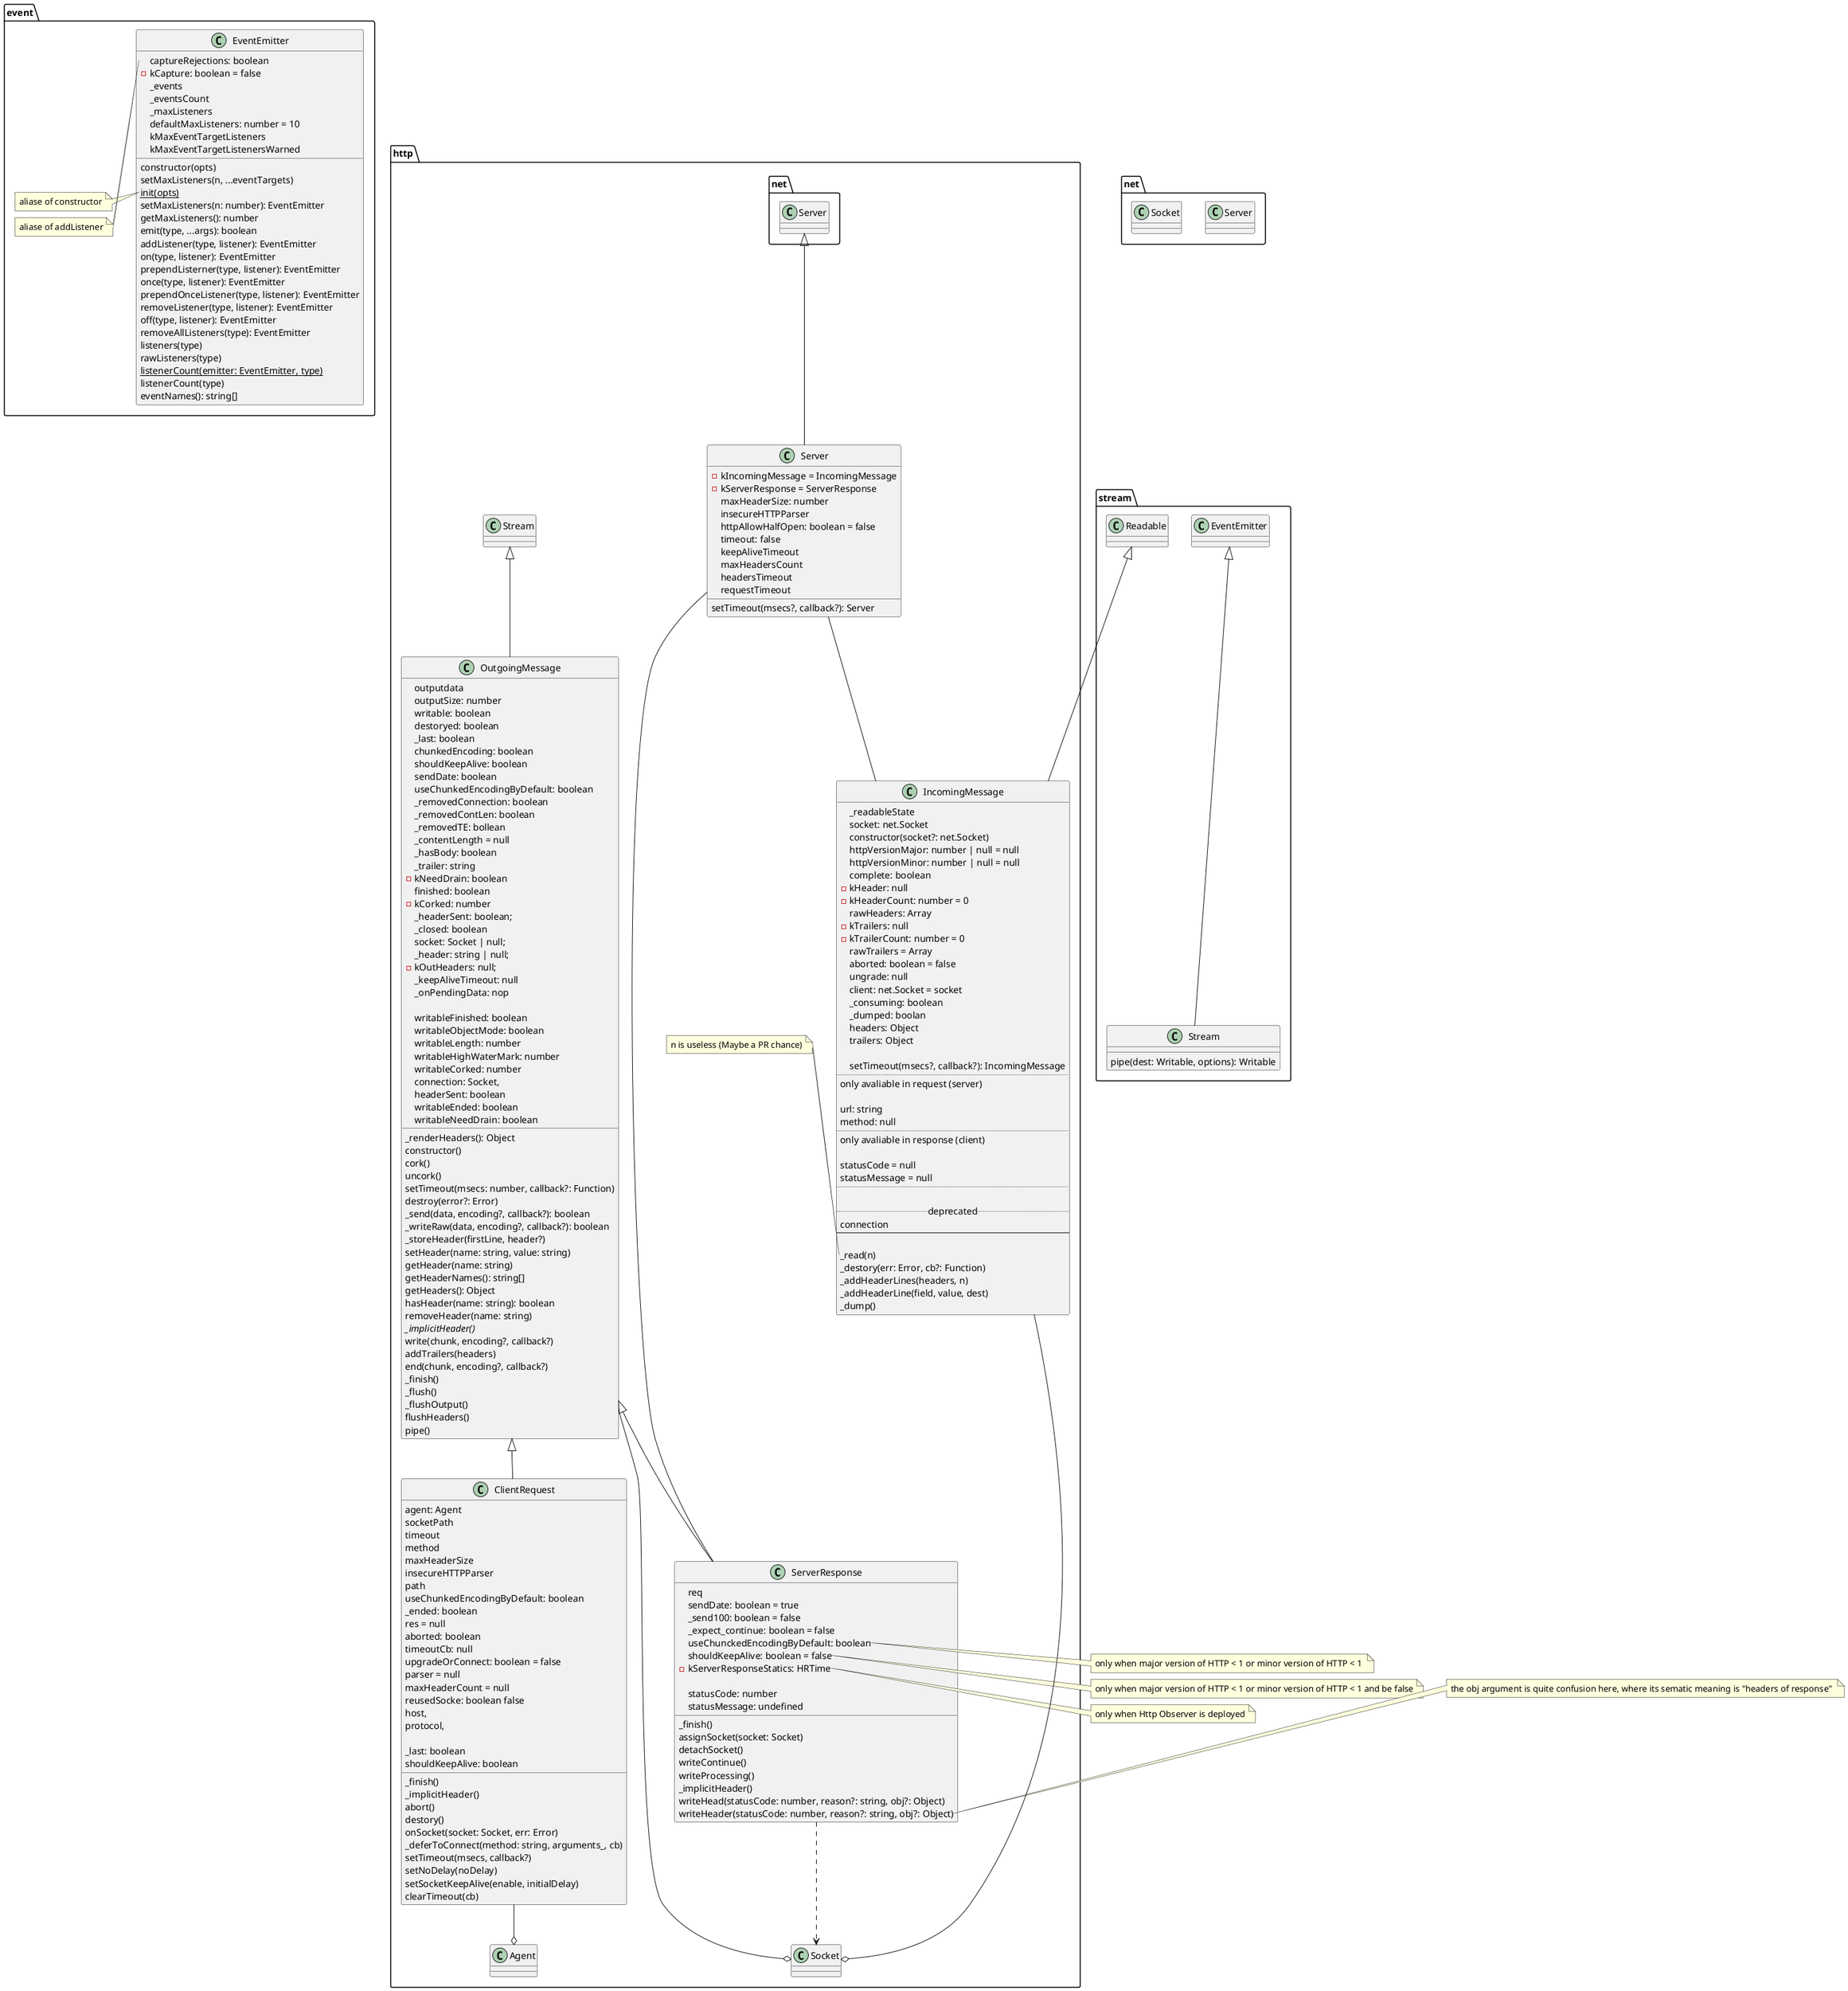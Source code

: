 @startuml
package event {
    class EventEmitter {
      captureRejections: boolean
      -kCapture: boolean = false
      _events
      _eventsCount
      _maxListeners
      defaultMaxListeners: number = 10
      kMaxEventTargetListeners
      kMaxEventTargetListenersWarned
      constructor(opts)
      setMaxListeners(n, ...eventTargets)
      {static} init(opts)
      setMaxListeners(n: number): EventEmitter
      getMaxListeners(): number
      emit(type, ...args): boolean
      addListener(type, listener): EventEmitter
      on(type, listener): EventEmitter
      prependListerner(type, listener): EventEmitter
      once(type, listener): EventEmitter
      prependOnceListener(type, listener): EventEmitter
      removeListener(type, listener): EventEmitter
      off(type, listener): EventEmitter
      removeAllListeners(type): EventEmitter
      listeners(type)
      rawListeners(type)
      {static} listenerCount(emitter: EventEmitter, type)
      listenerCount(type)
      eventNames(): string[]
    }

    note left of EventEmitter::init
      aliase of constructor
    endnote

    note left of EventEmitter::on
      aliase of addListener
    endnote
}

package stream {
    class Stream extends EventEmitter {
        pipe(dest: Writable, options): Writable
    }
}

package http {
    class OutgoingMessage extends Stream {
        outputdata
        outputSize: number
        writable: boolean
        destoryed: boolean
        _last: boolean
        chunkedEncoding: boolean
        shouldKeepAlive: boolean
        sendDate: boolean
        useChunkedEncodingByDefault: boolean
        _removedConnection: boolean
        _removedContLen: boolean
        _removedTE: bollean
        _contentLength = null
        _hasBody: boolean
        _trailer: string
        -kNeedDrain: boolean
        finished: boolean
        -kCorked: number
        _headerSent: boolean;
        _closed: boolean
        socket: Socket | null;
        _header: string | null;
        -kOutHeaders: null;
        _keepAliveTimeout: null
        _onPendingData: nop

        writableFinished: boolean
        writableObjectMode: boolean
        writableLength: number
        writableHighWaterMark: number
        writableCorked: number
        connection: Socket,
        _renderHeaders(): Object
        constructor()
        cork()
        uncork()
        setTimeout(msecs: number, callback?: Function)
        destroy(error?: Error)
        _send(data, encoding?, callback?): boolean
        _writeRaw(data, encoding?, callback?): boolean
        _storeHeader(firstLine, header?)
        setHeader(name: string, value: string)
        getHeader(name: string)
        getHeaderNames(): string[]
        getHeaders(): Object
        hasHeader(name: string): boolean
        removeHeader(name: string)
        {abstract} _implicitHeader()
        headerSent: boolean
        writableEnded: boolean
        writableNeedDrain: boolean
        write(chunk, encoding?, callback?)
        addTrailers(headers)
        end(chunk, encoding?, callback?)
        _finish()
        _flush()
        _flushOutput()
        flushHeaders()
        pipe()
    }

    class ServerResponse extends OutgoingMessage {
        req
        sendDate: boolean = true
        _send100: boolean = false
        _expect_continue: boolean = false
        useChunckedEncodingByDefault: boolean
        shouldKeepAlive: boolean = false
        -kServerResponseStatics: HRTime

        _finish()
        statusCode: number
        statusMessage: undefined
        assignSocket(socket: Socket)
        detachSocket()
        writeContinue()
        writeProcessing()
        _implicitHeader()
        writeHead(statusCode: number, reason?: string, obj?: Object)
        writeHeader(statusCode: number, reason?: string, obj?: Object)
    }

    class ClientRequest extends OutgoingMessage {
        agent: Agent
        socketPath
        timeout
        method
        maxHeaderSize
        insecureHTTPParser
        path
        useChunkedEncodingByDefault: boolean
        _ended: boolean
        res = null
        aborted: boolean
        timeoutCb: null
        upgradeOrConnect: boolean = false
        parser = null
        maxHeaderCount = null
        reusedSocke: boolean false
        host,
        protocol,

        _last: boolean
        shouldKeepAlive: boolean

        _finish()
        _implicitHeader()
        abort()
        destory()
        onSocket(socket: Socket, err: Error)
        _deferToConnect(method: string, arguments_, cb)
        setTimeout(msecs, callback?)
        setNoDelay(noDelay)
        setSocketKeepAlive(enable, initialDelay)
        clearTimeout(cb)
    }

    class Agent {}

    class IncomingMessage extends stream.Readable {
      _readableState
      socket: net.Socket
      constructor(socket?: net.Socket)
      httpVersionMajor: number | null = null
      httpVersionMinor: number | null = null
      complete: boolean
      -kHeader: null
      -kHeaderCount: number = 0
      rawHeaders: Array
      -kTrailers: null
      -kTrailerCount: number = 0
      rawTrailers = Array
      aborted: boolean = false
      ungrade: null
      client: net.Socket = socket
      _consuming: boolean
      _dumped: boolan
      headers: Object
      trailers: Object

      setTimeout(msecs?, callback?): IncomingMessage
      ..
      only avaliable in request (server)

      url: string
      method: null
      ..
      only avaliable in response (client)

      statusCode = null
      statusMessage = null
      ..

      ..deprecated..
      connection
      --

      _read(n)
      _destory(err: Error, cb?: Function)
      _addHeaderLines(headers, n)
      _addHeaderLine(field, value, dest)
      _dump()
    }
    note left of IncomingMessage::_read(n)
      n is useless (Maybe a PR chance)
    end note   

    class Server extends net.Server{
        -kIncomingMessage = IncomingMessage
        -kServerResponse = ServerResponse
        maxHeaderSize: number
        insecureHTTPParser
        httpAllowHalfOpen: boolean = false
        timeout: false
        keepAliveTimeout
        maxHeadersCount
        headersTimeout
        requestTimeout
        setTimeout(msecs?, callback?): Server
    }

    Server --- ServerResponse
    Server -- IncomingMessage
    OutgoingMessage --o Socket
    ServerResponse ..> Socket
    ClientRequest --o Agent
    IncomingMessage --o Socket
}

package net {
    class Server {}

    class Socket {}
}



note right of ServerResponse::useChunckedEncodingByDefault
    only when major version of HTTP < 1 or minor version of HTTP < 1 
end note

note right of ServerResponse::shouldKeepAlive
    only when major version of HTTP < 1 or minor version of HTTP < 1 and be false
end note


note right of ServerResponse::kServerResponseStatics 
    only when Http Observer is deployed
end note

note left of ServerResponse::writeHeader
    the obj argument is quite confusion here, where its sematic meaning is "headers of response" 
end note

@enduml
